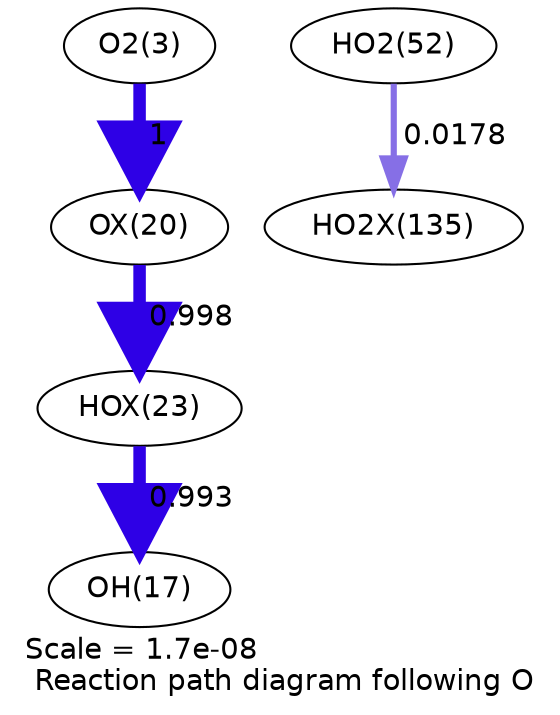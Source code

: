 digraph reaction_paths {
center=1;
s5 -> s42[fontname="Helvetica", penwidth=6, arrowsize=3, color="0.7, 1.5, 0.9"
, label=" 1"];
s42 -> s45[fontname="Helvetica", penwidth=6, arrowsize=3, color="0.7, 1.5, 0.9"
, label=" 0.998"];
s45 -> s19[fontname="Helvetica", penwidth=5.99, arrowsize=3, color="0.7, 1.49, 0.9"
, label=" 0.993"];
s21 -> s64[fontname="Helvetica", penwidth=2.96, arrowsize=1.48, color="0.7, 0.518, 0.9"
, label=" 0.0178"];
s5 [ fontname="Helvetica", label="O2(3)"];
s19 [ fontname="Helvetica", label="OH(17)"];
s21 [ fontname="Helvetica", label="HO2(52)"];
s42 [ fontname="Helvetica", label="OX(20)"];
s45 [ fontname="Helvetica", label="HOX(23)"];
s64 [ fontname="Helvetica", label="HO2X(135)"];
 label = "Scale = 1.7e-08\l Reaction path diagram following O";
 fontname = "Helvetica";
}
